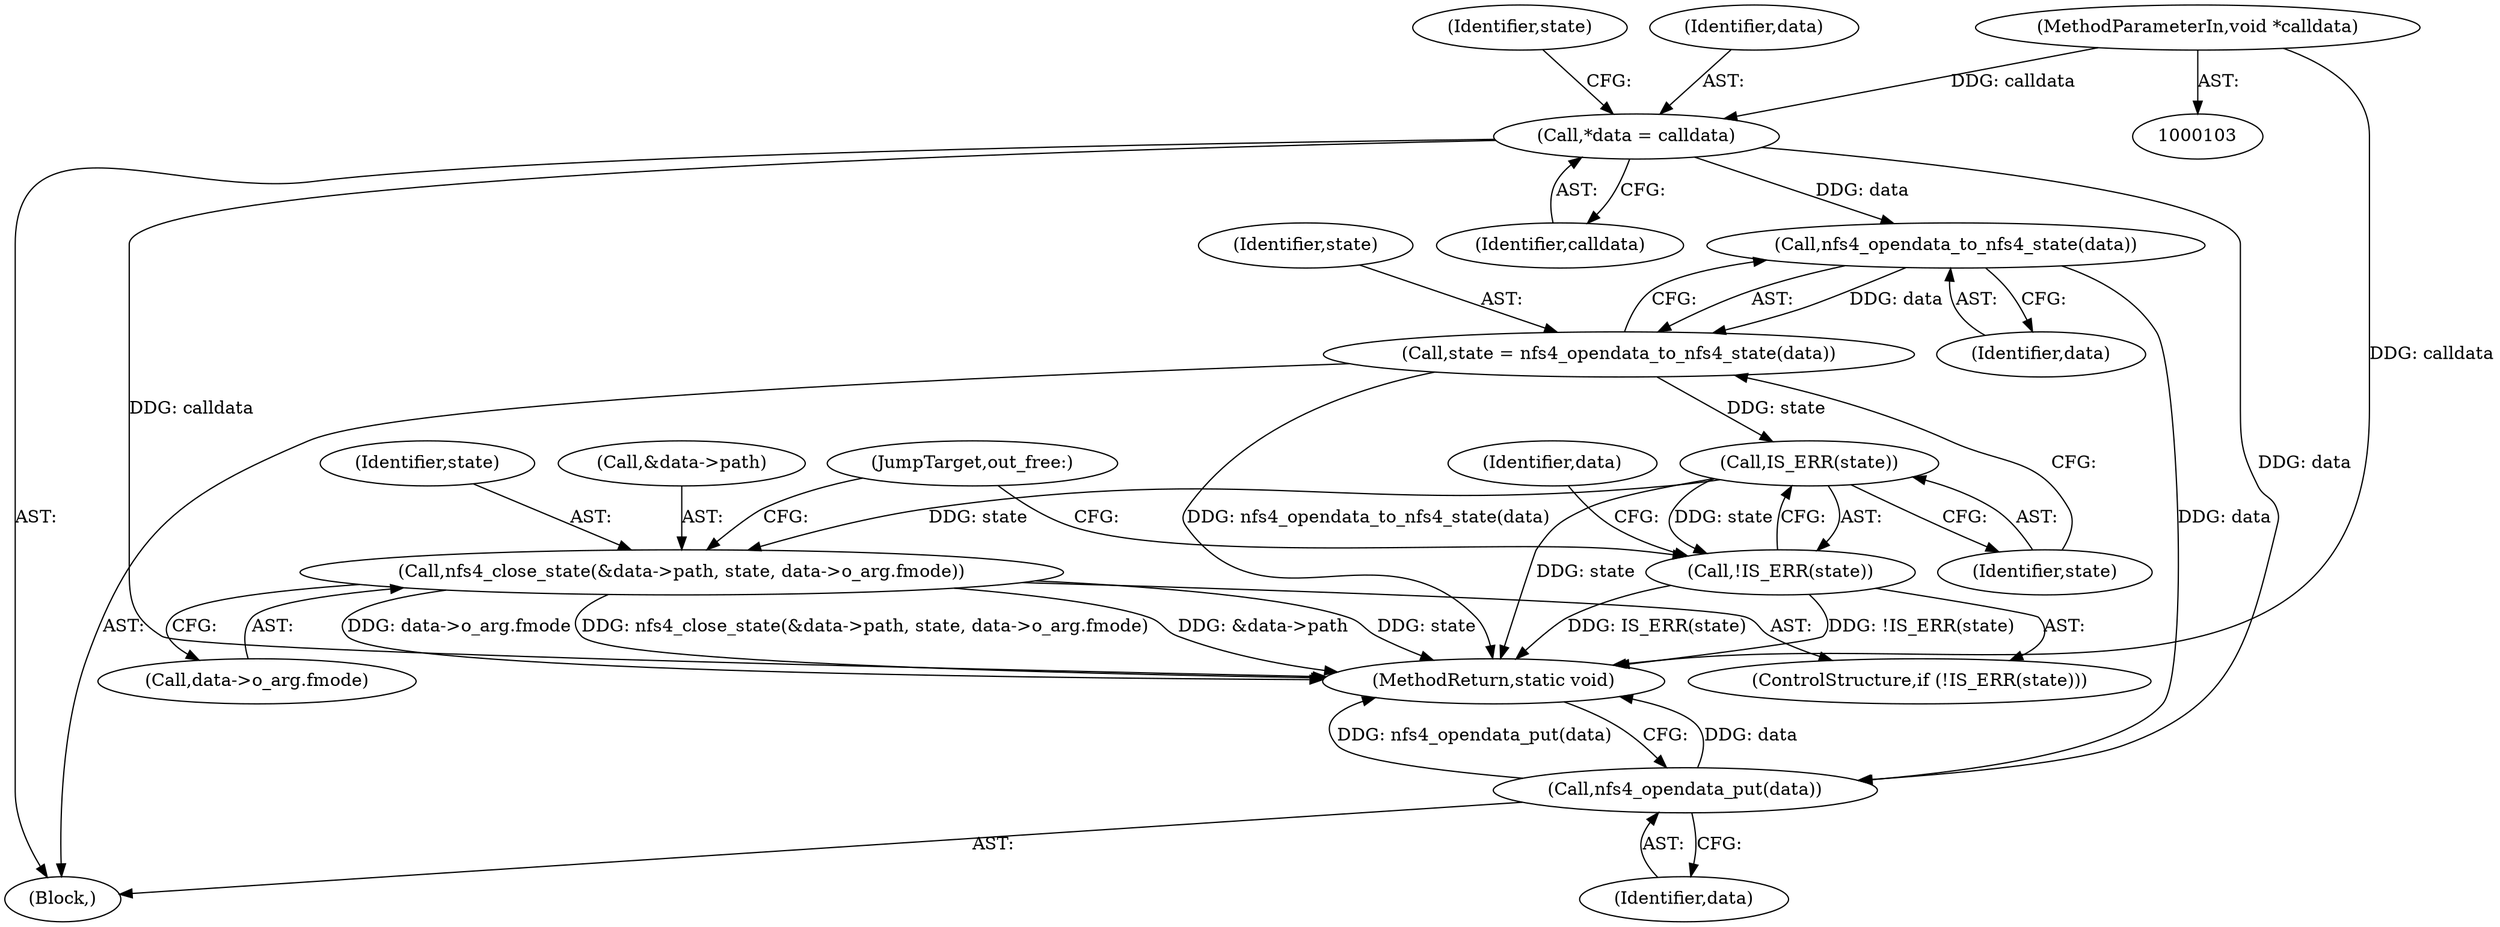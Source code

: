 digraph "0_linux_dc0b027dfadfcb8a5504f7d8052754bf8d501ab9_15@API" {
"1000144" [label="(Call,nfs4_opendata_to_nfs4_state(data))"];
"1000107" [label="(Call,*data = calldata)"];
"1000104" [label="(MethodParameterIn,void *calldata)"];
"1000142" [label="(Call,state = nfs4_opendata_to_nfs4_state(data))"];
"1000148" [label="(Call,IS_ERR(state))"];
"1000147" [label="(Call,!IS_ERR(state))"];
"1000150" [label="(Call,nfs4_close_state(&data->path, state, data->o_arg.fmode))"];
"1000162" [label="(Call,nfs4_opendata_put(data))"];
"1000145" [label="(Identifier,data)"];
"1000149" [label="(Identifier,state)"];
"1000146" [label="(ControlStructure,if (!IS_ERR(state)))"];
"1000142" [label="(Call,state = nfs4_opendata_to_nfs4_state(data))"];
"1000162" [label="(Call,nfs4_opendata_put(data))"];
"1000161" [label="(JumpTarget,out_free:)"];
"1000148" [label="(Call,IS_ERR(state))"];
"1000144" [label="(Call,nfs4_opendata_to_nfs4_state(data))"];
"1000155" [label="(Identifier,state)"];
"1000153" [label="(Identifier,data)"];
"1000150" [label="(Call,nfs4_close_state(&data->path, state, data->o_arg.fmode))"];
"1000112" [label="(Identifier,state)"];
"1000107" [label="(Call,*data = calldata)"];
"1000151" [label="(Call,&data->path)"];
"1000163" [label="(Identifier,data)"];
"1000105" [label="(Block,)"];
"1000108" [label="(Identifier,data)"];
"1000143" [label="(Identifier,state)"];
"1000109" [label="(Identifier,calldata)"];
"1000164" [label="(MethodReturn,static void)"];
"1000104" [label="(MethodParameterIn,void *calldata)"];
"1000156" [label="(Call,data->o_arg.fmode)"];
"1000147" [label="(Call,!IS_ERR(state))"];
"1000144" -> "1000142"  [label="AST: "];
"1000144" -> "1000145"  [label="CFG: "];
"1000145" -> "1000144"  [label="AST: "];
"1000142" -> "1000144"  [label="CFG: "];
"1000144" -> "1000142"  [label="DDG: data"];
"1000107" -> "1000144"  [label="DDG: data"];
"1000144" -> "1000162"  [label="DDG: data"];
"1000107" -> "1000105"  [label="AST: "];
"1000107" -> "1000109"  [label="CFG: "];
"1000108" -> "1000107"  [label="AST: "];
"1000109" -> "1000107"  [label="AST: "];
"1000112" -> "1000107"  [label="CFG: "];
"1000107" -> "1000164"  [label="DDG: calldata"];
"1000104" -> "1000107"  [label="DDG: calldata"];
"1000107" -> "1000162"  [label="DDG: data"];
"1000104" -> "1000103"  [label="AST: "];
"1000104" -> "1000164"  [label="DDG: calldata"];
"1000142" -> "1000105"  [label="AST: "];
"1000143" -> "1000142"  [label="AST: "];
"1000149" -> "1000142"  [label="CFG: "];
"1000142" -> "1000164"  [label="DDG: nfs4_opendata_to_nfs4_state(data)"];
"1000142" -> "1000148"  [label="DDG: state"];
"1000148" -> "1000147"  [label="AST: "];
"1000148" -> "1000149"  [label="CFG: "];
"1000149" -> "1000148"  [label="AST: "];
"1000147" -> "1000148"  [label="CFG: "];
"1000148" -> "1000164"  [label="DDG: state"];
"1000148" -> "1000147"  [label="DDG: state"];
"1000148" -> "1000150"  [label="DDG: state"];
"1000147" -> "1000146"  [label="AST: "];
"1000153" -> "1000147"  [label="CFG: "];
"1000161" -> "1000147"  [label="CFG: "];
"1000147" -> "1000164"  [label="DDG: IS_ERR(state)"];
"1000147" -> "1000164"  [label="DDG: !IS_ERR(state)"];
"1000150" -> "1000146"  [label="AST: "];
"1000150" -> "1000156"  [label="CFG: "];
"1000151" -> "1000150"  [label="AST: "];
"1000155" -> "1000150"  [label="AST: "];
"1000156" -> "1000150"  [label="AST: "];
"1000161" -> "1000150"  [label="CFG: "];
"1000150" -> "1000164"  [label="DDG: nfs4_close_state(&data->path, state, data->o_arg.fmode)"];
"1000150" -> "1000164"  [label="DDG: &data->path"];
"1000150" -> "1000164"  [label="DDG: state"];
"1000150" -> "1000164"  [label="DDG: data->o_arg.fmode"];
"1000162" -> "1000105"  [label="AST: "];
"1000162" -> "1000163"  [label="CFG: "];
"1000163" -> "1000162"  [label="AST: "];
"1000164" -> "1000162"  [label="CFG: "];
"1000162" -> "1000164"  [label="DDG: data"];
"1000162" -> "1000164"  [label="DDG: nfs4_opendata_put(data)"];
}
